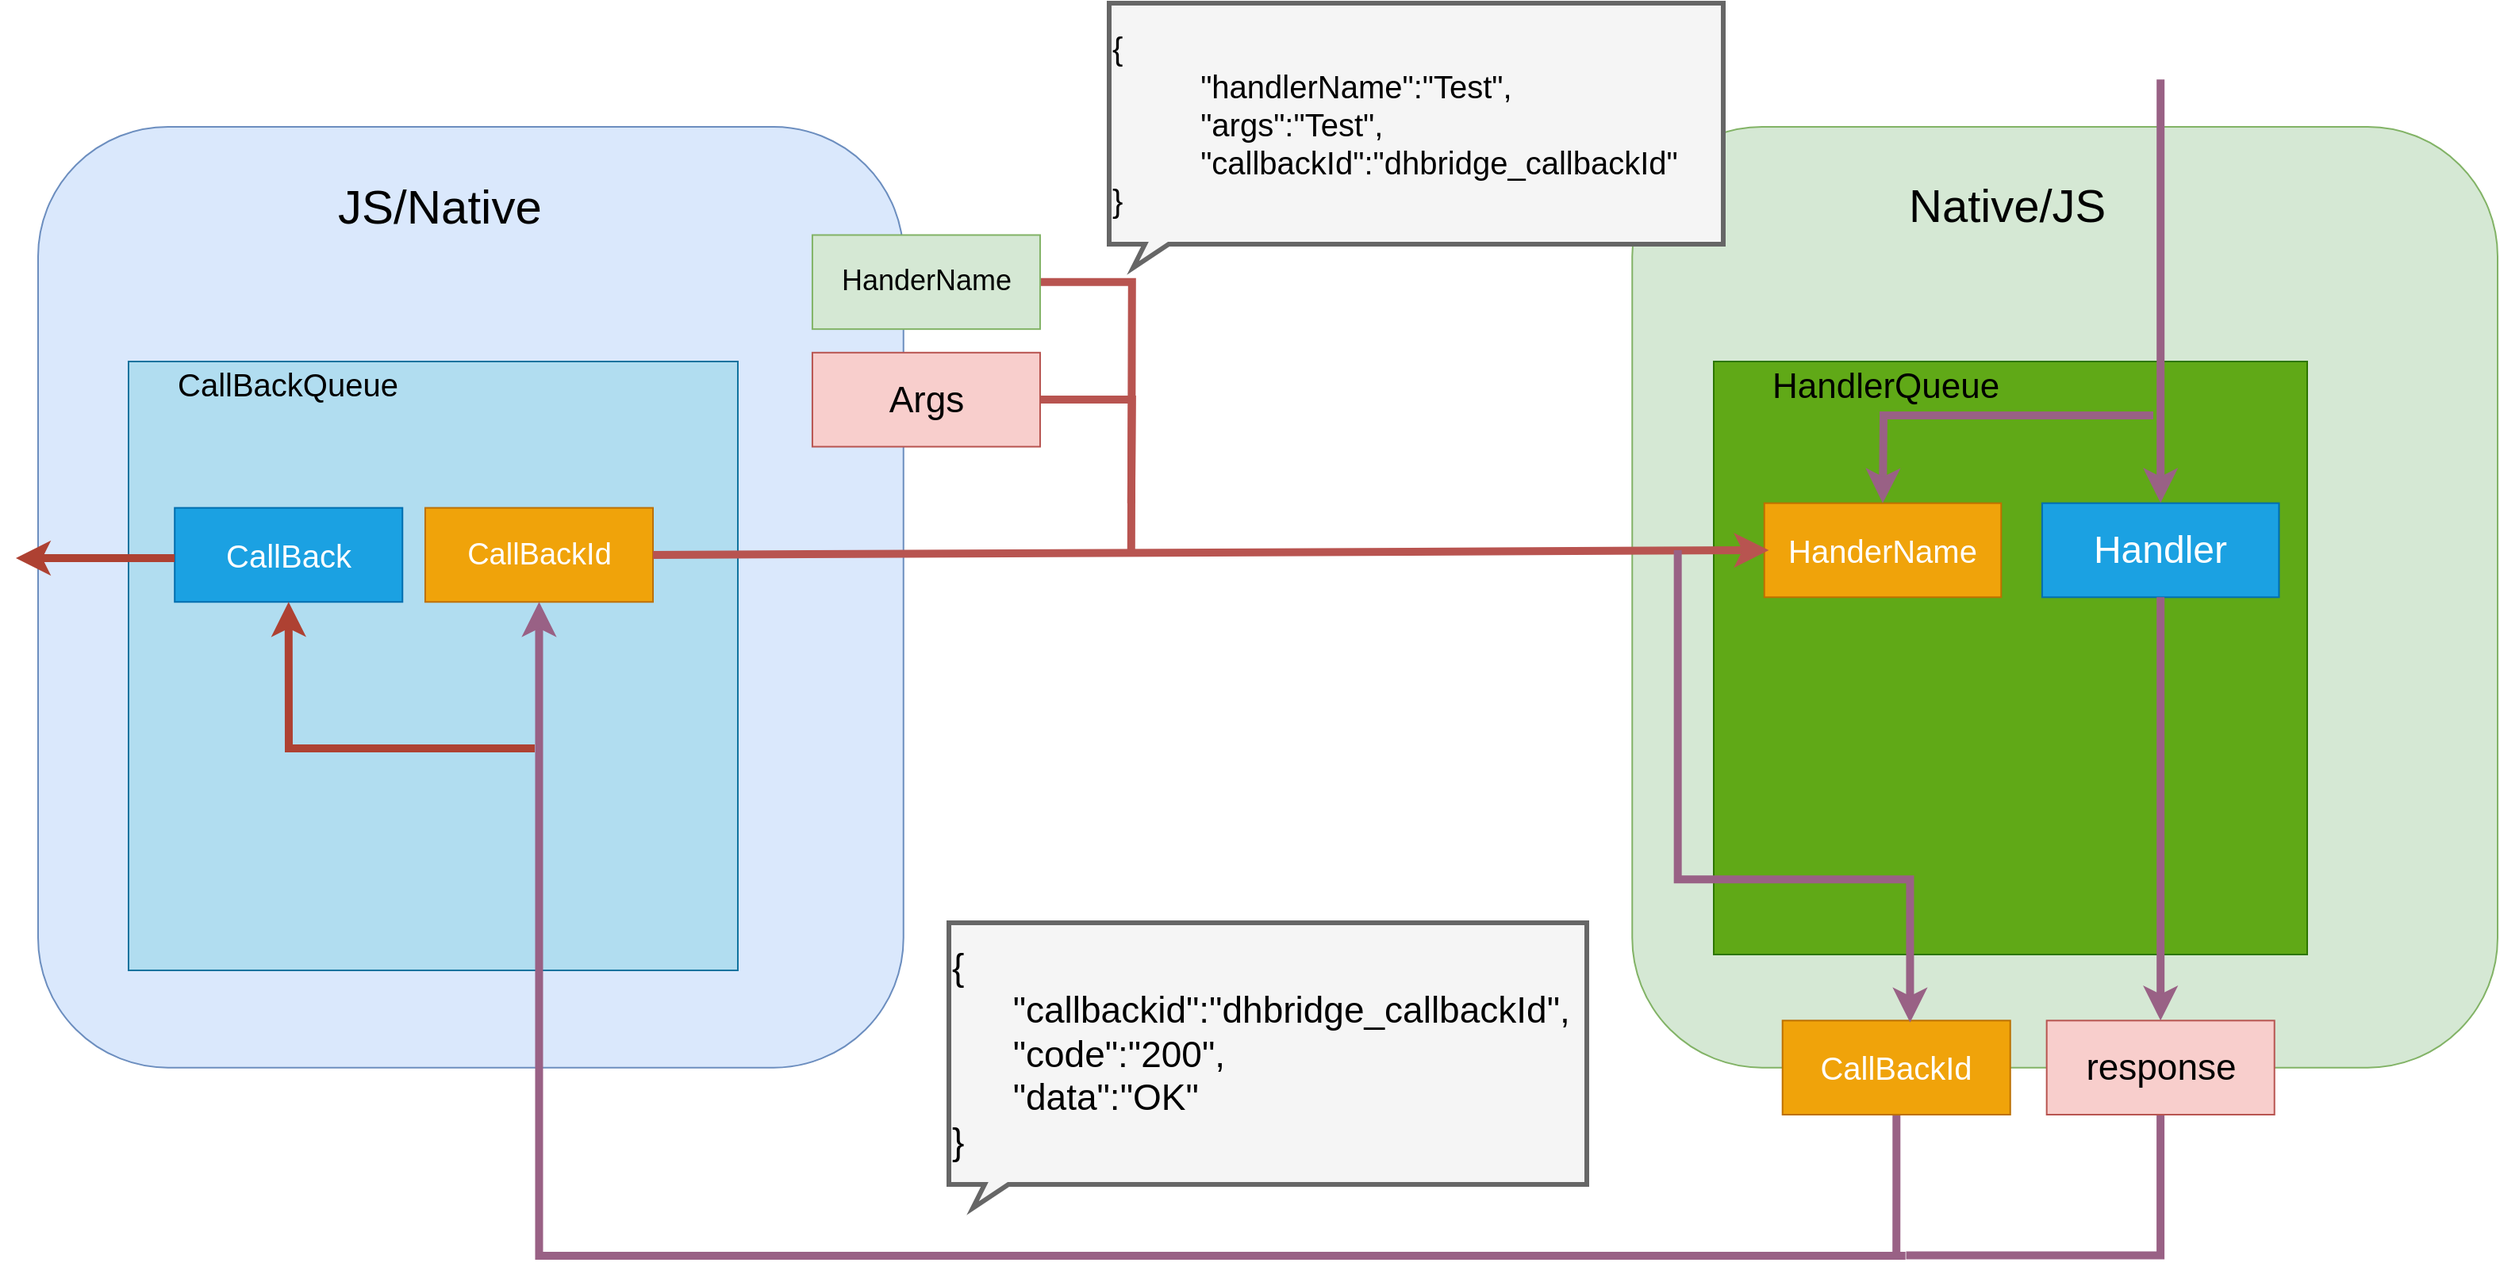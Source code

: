 <mxfile version="13.5.1" type="github">
  <diagram id="elwhyj4fdwue1sdrTzf3" name="Page-1">
    <mxGraphModel dx="2852" dy="1412" grid="1" gridSize="10" guides="1" tooltips="1" connect="1" arrows="1" fold="1" page="1" pageScale="1" pageWidth="827" pageHeight="1169" math="0" shadow="0">
      <root>
        <mxCell id="0" />
        <mxCell id="1" parent="0" />
        <mxCell id="IIdtJhchTJpBkHJc9AqT-1" value="" style="rounded=1;whiteSpace=wrap;html=1;fillColor=#dae8fc;strokeColor=#6c8ebf;" vertex="1" parent="1">
          <mxGeometry x="270" y="338" width="545.37" height="593.333" as="geometry" />
        </mxCell>
        <mxCell id="IIdtJhchTJpBkHJc9AqT-2" value="" style="rounded=1;whiteSpace=wrap;html=1;fillColor=#d5e8d4;strokeColor=#82b366;" vertex="1" parent="1">
          <mxGeometry x="1274.63" y="338" width="545.37" height="593.333" as="geometry" />
        </mxCell>
        <mxCell id="IIdtJhchTJpBkHJc9AqT-3" value="&lt;font style=&quot;font-size: 29px&quot;&gt;Native/JS&lt;/font&gt;" style="text;html=1;resizable=0;points=[];autosize=1;align=left;verticalAlign=top;spacingTop=-4;" vertex="1" parent="1">
          <mxGeometry x="1446.852" y="367.667" width="140" height="20" as="geometry" />
        </mxCell>
        <mxCell id="IIdtJhchTJpBkHJc9AqT-4" value="&lt;font style=&quot;font-size: 30px&quot;&gt;JS/Native&lt;/font&gt;" style="text;html=1;resizable=0;points=[];autosize=1;align=left;verticalAlign=top;spacingTop=-4;" vertex="1" parent="1">
          <mxGeometry x="456.574" y="367.667" width="140" height="20" as="geometry" />
        </mxCell>
        <mxCell id="IIdtJhchTJpBkHJc9AqT-5" value="" style="whiteSpace=wrap;html=1;aspect=fixed;fillColor=#60a917;strokeColor=#2D7600;fontColor=#ffffff;" vertex="1" parent="1">
          <mxGeometry x="1326" y="486" width="374" height="374" as="geometry" />
        </mxCell>
        <mxCell id="IIdtJhchTJpBkHJc9AqT-6" value="" style="whiteSpace=wrap;html=1;aspect=fixed;fillColor=#b1ddf0;strokeColor=#10739e;" vertex="1" parent="1">
          <mxGeometry x="327" y="486" width="384" height="384" as="geometry" />
        </mxCell>
        <mxCell id="IIdtJhchTJpBkHJc9AqT-7" value="&lt;font style=&quot;font-size: 20px&quot;&gt;CallBackQueue&lt;/font&gt;" style="text;html=1;resizable=0;points=[];autosize=1;align=left;verticalAlign=top;spacingTop=-4;" vertex="1" parent="1">
          <mxGeometry x="356.111" y="486.333" width="150" height="20" as="geometry" />
        </mxCell>
        <mxCell id="IIdtJhchTJpBkHJc9AqT-8" value="&lt;font style=&quot;font-size: 20px&quot;&gt;CallBack&lt;/font&gt;" style="rounded=0;whiteSpace=wrap;html=1;fillColor=#1ba1e2;strokeColor=#006EAF;fontColor=#ffffff;" vertex="1" parent="1">
          <mxGeometry x="356.111" y="578.3" width="143.519" height="59.333" as="geometry" />
        </mxCell>
        <mxCell id="IIdtJhchTJpBkHJc9AqT-9" value="&lt;font style=&quot;font-size: 19px&quot;&gt;CallBackId&lt;/font&gt;" style="rounded=0;whiteSpace=wrap;html=1;fillColor=#f0a30a;strokeColor=#BD7000;fontColor=#ffffff;" vertex="1" parent="1">
          <mxGeometry x="513.981" y="578.3" width="143.519" height="59.333" as="geometry" />
        </mxCell>
        <mxCell id="IIdtJhchTJpBkHJc9AqT-10" value="&lt;font style=&quot;font-size: 24px&quot;&gt;Handler&lt;/font&gt;" style="rounded=0;whiteSpace=wrap;html=1;fillColor=#1ba1e2;strokeColor=#006EAF;fontColor=#ffffff;" vertex="1" parent="1">
          <mxGeometry x="1532.963" y="575.333" width="149.259" height="59.333" as="geometry" />
        </mxCell>
        <mxCell id="IIdtJhchTJpBkHJc9AqT-11" value="&lt;font style=&quot;font-size: 20px&quot;&gt;HanderName&lt;/font&gt;" style="rounded=0;whiteSpace=wrap;html=1;fillColor=#f0a30a;strokeColor=#BD7000;fontColor=#ffffff;" vertex="1" parent="1">
          <mxGeometry x="1357.87" y="575.333" width="149.259" height="59.333" as="geometry" />
        </mxCell>
        <mxCell id="IIdtJhchTJpBkHJc9AqT-12" style="edgeStyle=orthogonalEdgeStyle;rounded=0;orthogonalLoop=1;jettySize=auto;html=1;endArrow=none;endFill=0;strokeColor=#b85450;gradientColor=#ea6b66;fillColor=#f8cecc;strokeWidth=5;" edge="1" parent="1" source="IIdtJhchTJpBkHJc9AqT-13">
          <mxGeometry relative="1" as="geometry">
            <mxPoint x="958.889" y="575.333" as="targetPoint" />
          </mxGeometry>
        </mxCell>
        <mxCell id="IIdtJhchTJpBkHJc9AqT-13" value="&lt;font style=&quot;font-size: 23px&quot;&gt;Args&lt;/font&gt;" style="rounded=0;whiteSpace=wrap;html=1;fillColor=#f8cecc;strokeColor=#b85450;" vertex="1" parent="1">
          <mxGeometry x="757.963" y="480.4" width="143.519" height="59.333" as="geometry" />
        </mxCell>
        <mxCell id="IIdtJhchTJpBkHJc9AqT-14" style="edgeStyle=orthogonalEdgeStyle;rounded=0;orthogonalLoop=1;jettySize=auto;html=1;exitX=1;exitY=0.5;exitDx=0;exitDy=0;endArrow=none;endFill=0;strokeColor=#b85450;gradientColor=#ea6b66;fillColor=#f8cecc;strokeWidth=5;" edge="1" parent="1" source="IIdtJhchTJpBkHJc9AqT-15">
          <mxGeometry relative="1" as="geometry">
            <mxPoint x="958.889" y="605" as="targetPoint" />
          </mxGeometry>
        </mxCell>
        <mxCell id="IIdtJhchTJpBkHJc9AqT-15" value="&lt;span style=&quot;line-height: 120%&quot;&gt;&lt;font style=&quot;font-size: 18px&quot;&gt;HanderName&lt;/font&gt;&lt;/span&gt;" style="rounded=0;whiteSpace=wrap;html=1;fillColor=#d5e8d4;strokeColor=#82b366;" vertex="1" parent="1">
          <mxGeometry x="757.963" y="406.233" width="143.519" height="59.333" as="geometry" />
        </mxCell>
        <mxCell id="IIdtJhchTJpBkHJc9AqT-16" style="edgeStyle=orthogonalEdgeStyle;rounded=0;orthogonalLoop=1;jettySize=auto;html=1;endArrow=none;endFill=0;strokeColor=#996185;gradientColor=#d5739d;fillColor=#e6d0de;strokeWidth=5;" edge="1" parent="1" source="IIdtJhchTJpBkHJc9AqT-17">
          <mxGeometry relative="1" as="geometry">
            <mxPoint x="1441.111" y="1050" as="targetPoint" />
          </mxGeometry>
        </mxCell>
        <mxCell id="IIdtJhchTJpBkHJc9AqT-17" value="&lt;font style=&quot;font-size: 20px&quot;&gt;CallBackId&lt;/font&gt;" style="rounded=0;whiteSpace=wrap;html=1;fillColor=#f0a30a;strokeColor=#BD7000;fontColor=#ffffff;" vertex="1" parent="1">
          <mxGeometry x="1369.352" y="901.667" width="143.519" height="59.333" as="geometry" />
        </mxCell>
        <mxCell id="IIdtJhchTJpBkHJc9AqT-18" style="edgeStyle=orthogonalEdgeStyle;rounded=0;orthogonalLoop=1;jettySize=auto;html=1;endArrow=none;endFill=0;strokeColor=#996185;gradientColor=#d5739d;fillColor=#e6d0de;strokeWidth=5;" edge="1" parent="1" source="IIdtJhchTJpBkHJc9AqT-19">
          <mxGeometry relative="1" as="geometry">
            <mxPoint x="1447.248" y="1049.795" as="targetPoint" />
            <Array as="points">
              <mxPoint x="1607.593" y="1050" />
            </Array>
          </mxGeometry>
        </mxCell>
        <mxCell id="IIdtJhchTJpBkHJc9AqT-19" value="&lt;font style=&quot;font-size: 23px&quot;&gt;response&lt;/font&gt;" style="rounded=0;whiteSpace=wrap;html=1;fillColor=#f8cecc;strokeColor=#b85450;" vertex="1" parent="1">
          <mxGeometry x="1535.833" y="901.667" width="143.519" height="59.333" as="geometry" />
        </mxCell>
        <mxCell id="IIdtJhchTJpBkHJc9AqT-20" value="" style="endArrow=classic;html=1;strokeColor=#996185;rounded=0;gradientColor=#d5739d;fillColor=#e6d0de;entryX=0.5;entryY=1;entryDx=0;entryDy=0;strokeWidth=5;" edge="1" parent="1" target="IIdtJhchTJpBkHJc9AqT-9">
          <mxGeometry width="50" height="50" relative="1" as="geometry">
            <mxPoint x="1446.852" y="1050" as="sourcePoint" />
            <mxPoint x="499.63" y="1020.333" as="targetPoint" />
            <Array as="points">
              <mxPoint x="585.741" y="1050" />
            </Array>
          </mxGeometry>
        </mxCell>
        <mxCell id="IIdtJhchTJpBkHJc9AqT-21" value="" style="endArrow=classic;html=1;strokeColor=#b85450;exitX=1;exitY=0.5;exitDx=0;exitDy=0;gradientColor=#ea6b66;fillColor=#f8cecc;strokeWidth=5;" edge="1" parent="1" source="IIdtJhchTJpBkHJc9AqT-9">
          <mxGeometry width="50" height="50" relative="1" as="geometry">
            <mxPoint x="872.778" y="723.667" as="sourcePoint" />
            <mxPoint x="1360.741" y="605" as="targetPoint" />
          </mxGeometry>
        </mxCell>
        <mxCell id="IIdtJhchTJpBkHJc9AqT-22" value="" style="endArrow=classic;html=1;strokeColor=#996185;entryX=0.5;entryY=0;entryDx=0;entryDy=0;exitX=0.5;exitY=1;exitDx=0;exitDy=0;gradientColor=#d5739d;fillColor=#e6d0de;strokeWidth=5;" edge="1" parent="1" source="IIdtJhchTJpBkHJc9AqT-10" target="IIdtJhchTJpBkHJc9AqT-19">
          <mxGeometry width="50" height="50" relative="1" as="geometry">
            <mxPoint x="1102.407" y="753.333" as="sourcePoint" />
            <mxPoint x="1245.926" y="694" as="targetPoint" />
          </mxGeometry>
        </mxCell>
        <mxCell id="IIdtJhchTJpBkHJc9AqT-23" value="" style="endArrow=classic;html=1;strokeColor=#996185;entryX=0.56;entryY=0.02;entryDx=0;entryDy=0;entryPerimeter=0;rounded=0;gradientColor=#d5739d;fillColor=#e6d0de;strokeWidth=5;" edge="1" parent="1" target="IIdtJhchTJpBkHJc9AqT-17">
          <mxGeometry width="50" height="50" relative="1" as="geometry">
            <mxPoint x="1303.333" y="605" as="sourcePoint" />
            <mxPoint x="1303.333" y="664.333" as="targetPoint" />
            <Array as="points">
              <mxPoint x="1303.333" y="812.667" />
              <mxPoint x="1449.722" y="812.667" />
            </Array>
          </mxGeometry>
        </mxCell>
        <mxCell id="IIdtJhchTJpBkHJc9AqT-24" value="&lt;font style=&quot;font-size: 20px&quot;&gt;{&lt;br&gt;&amp;nbsp; &amp;nbsp; &amp;nbsp; &amp;nbsp; &amp;nbsp; &quot;handlerName&quot;:&quot;Test&quot;,&lt;br&gt;&amp;nbsp; &amp;nbsp; &amp;nbsp; &amp;nbsp; &amp;nbsp; &quot;args&quot;:&quot;Test&quot;,&lt;br&gt;&amp;nbsp; &amp;nbsp; &amp;nbsp; &amp;nbsp; &amp;nbsp; &quot;callbackId&quot;:&quot;dhbridge_callbackId&quot;&lt;br&gt;}&lt;/font&gt;" style="whiteSpace=wrap;html=1;shape=mxgraph.basic.rectCallout;dx=30;dy=15;boundedLbl=1;gradientColor=none;fillColor=#f5f5f5;strokeColor=#666666;gradientDirection=west;align=left;strokeWidth=3;" vertex="1" parent="1">
          <mxGeometry x="945" y="260" width="387" height="167" as="geometry" />
        </mxCell>
        <mxCell id="IIdtJhchTJpBkHJc9AqT-25" value="&lt;font style=&quot;font-size: 23px&quot;&gt;&lt;span style=&quot;white-space: normal&quot;&gt;{&lt;/span&gt;&lt;br style=&quot;white-space: normal&quot;&gt;&lt;span style=&quot;white-space: normal&quot;&gt;&amp;nbsp; &amp;nbsp; &amp;nbsp; &quot;callbackid&quot;:&quot;&lt;/span&gt;dhbridge_callbackId&lt;span style=&quot;white-space: normal&quot;&gt;&quot;,&lt;/span&gt;&lt;br style=&quot;white-space: normal&quot;&gt;&lt;span style=&quot;white-space: normal&quot;&gt;&amp;nbsp; &amp;nbsp; &amp;nbsp; &quot;code&quot;:&quot;200&quot;,&lt;/span&gt;&lt;br style=&quot;white-space: normal&quot;&gt;&lt;span style=&quot;white-space: normal&quot;&gt;&amp;nbsp; &amp;nbsp; &amp;nbsp; &quot;data&quot;:&quot;OK&quot;&lt;/span&gt;&lt;br style=&quot;white-space: normal&quot;&gt;&lt;span style=&quot;white-space: normal&quot;&gt;}&lt;/span&gt;&lt;/font&gt;" style="whiteSpace=wrap;html=1;shape=mxgraph.basic.rectCallout;dx=30;dy=15;boundedLbl=1;gradientColor=none;fillColor=#f5f5f5;strokeColor=#666666;gradientDirection=west;align=left;strokeWidth=3;" vertex="1" parent="1">
          <mxGeometry x="844" y="840" width="402" height="180" as="geometry" />
        </mxCell>
        <mxCell id="IIdtJhchTJpBkHJc9AqT-26" value="" style="endArrow=classic;html=1;strokeColor=#ae4132;strokeWidth=5;fillColor=#fad9d5;" edge="1" parent="1">
          <mxGeometry width="50" height="50" relative="1" as="geometry">
            <mxPoint x="356" y="610" as="sourcePoint" />
            <mxPoint x="256" y="610" as="targetPoint" />
            <Array as="points">
              <mxPoint x="336" y="610" />
            </Array>
          </mxGeometry>
        </mxCell>
        <mxCell id="IIdtJhchTJpBkHJc9AqT-27" value="" style="endArrow=classic;html=1;strokeColor=#996185;entryX=0.5;entryY=0;entryDx=0;entryDy=0;exitX=0.5;exitY=1;exitDx=0;exitDy=0;gradientColor=#d5739d;fillColor=#e6d0de;strokeWidth=5;" edge="1" parent="1">
          <mxGeometry width="50" height="50" relative="1" as="geometry">
            <mxPoint x="1607.593" y="308.167" as="sourcePoint" />
            <mxPoint x="1607.593" y="575.167" as="targetPoint" />
            <Array as="points" />
          </mxGeometry>
        </mxCell>
        <mxCell id="IIdtJhchTJpBkHJc9AqT-28" value="" style="endArrow=none;html=1;strokeColor=#ae4132;strokeWidth=5;exitX=0.5;exitY=1;exitDx=0;exitDy=0;rounded=0;fillColor=#fad9d5;startArrow=classic;startFill=1;" edge="1" parent="1" source="IIdtJhchTJpBkHJc9AqT-8">
          <mxGeometry width="50" height="50" relative="1" as="geometry">
            <mxPoint x="443" y="780" as="sourcePoint" />
            <mxPoint x="583" y="730" as="targetPoint" />
            <Array as="points">
              <mxPoint x="428" y="730" />
            </Array>
          </mxGeometry>
        </mxCell>
        <mxCell id="IIdtJhchTJpBkHJc9AqT-29" value="" style="endArrow=none;html=1;strokeColor=#996185;strokeWidth=5;exitX=0.5;exitY=0;exitDx=0;exitDy=0;rounded=0;fillColor=#e6d0de;gradientColor=#d5739d;startArrow=classic;startFill=1;" edge="1" parent="1" source="IIdtJhchTJpBkHJc9AqT-11">
          <mxGeometry width="50" height="50" relative="1" as="geometry">
            <mxPoint x="1503" y="550" as="sourcePoint" />
            <mxPoint x="1603" y="520" as="targetPoint" />
            <Array as="points">
              <mxPoint x="1433" y="520" />
            </Array>
          </mxGeometry>
        </mxCell>
        <mxCell id="IIdtJhchTJpBkHJc9AqT-30" value="&lt;font style=&quot;font-size: 22px&quot;&gt;HandlerQueue&lt;/font&gt;" style="text;html=1;resizable=0;points=[];autosize=1;align=left;verticalAlign=top;spacingTop=-4;" vertex="1" parent="1">
          <mxGeometry x="1360.741" y="486.333" width="160" height="20" as="geometry" />
        </mxCell>
      </root>
    </mxGraphModel>
  </diagram>
</mxfile>
